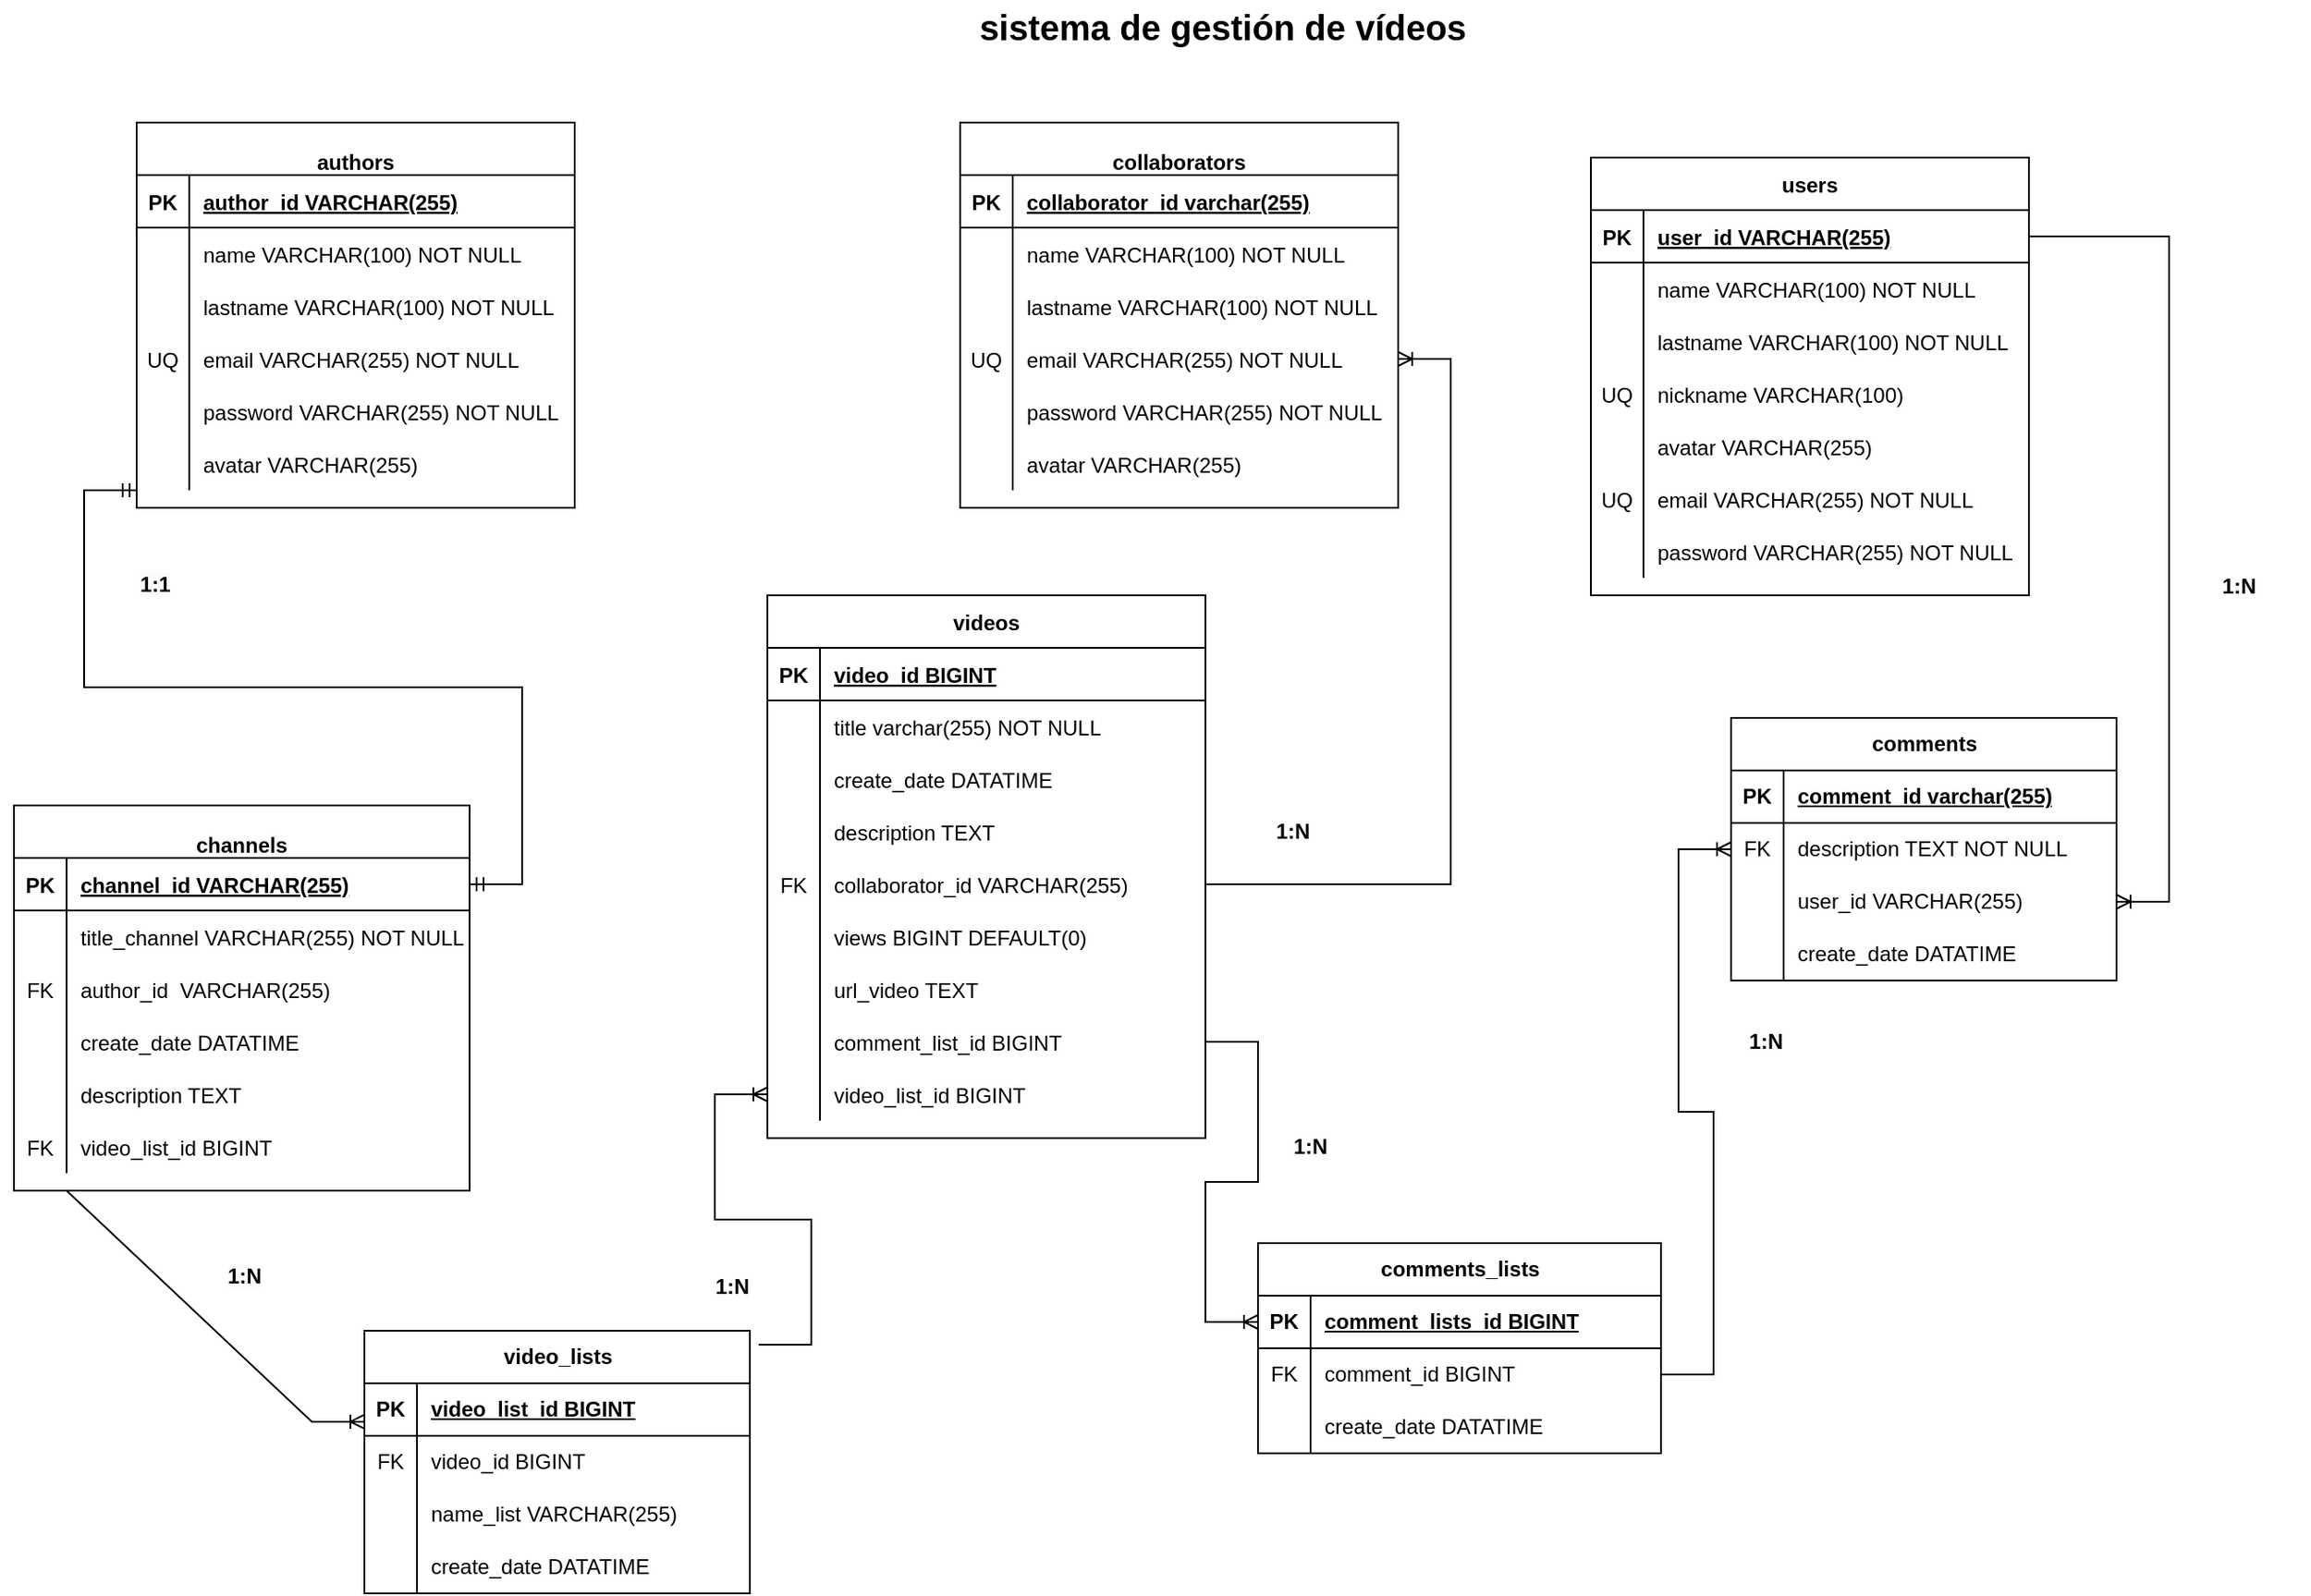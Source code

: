 <mxfile version="21.7.3" type="device">
  <diagram id="R2lEEEUBdFMjLlhIrx00" name="Page-1">
    <mxGraphModel dx="3386" dy="2195" grid="1" gridSize="10" guides="1" tooltips="1" connect="1" arrows="1" fold="1" page="1" pageScale="1" pageWidth="2336" pageHeight="1654" math="0" shadow="0" extFonts="Permanent Marker^https://fonts.googleapis.com/css?family=Permanent+Marker">
      <root>
        <mxCell id="0" />
        <mxCell id="1" parent="0" />
        <mxCell id="C-vyLk0tnHw3VtMMgP7b-2" value="users" style="shape=table;startSize=30;container=1;collapsible=1;childLayout=tableLayout;fixedRows=1;rowLines=0;fontStyle=1;align=center;resizeLast=1;" parent="1" vertex="1">
          <mxGeometry x="850" y="60" width="250" height="250" as="geometry" />
        </mxCell>
        <mxCell id="C-vyLk0tnHw3VtMMgP7b-3" value="" style="shape=partialRectangle;collapsible=0;dropTarget=0;pointerEvents=0;fillColor=none;points=[[0,0.5],[1,0.5]];portConstraint=eastwest;top=0;left=0;right=0;bottom=1;" parent="C-vyLk0tnHw3VtMMgP7b-2" vertex="1">
          <mxGeometry y="30" width="250" height="30" as="geometry" />
        </mxCell>
        <mxCell id="C-vyLk0tnHw3VtMMgP7b-4" value="PK" style="shape=partialRectangle;overflow=hidden;connectable=0;fillColor=none;top=0;left=0;bottom=0;right=0;fontStyle=1;" parent="C-vyLk0tnHw3VtMMgP7b-3" vertex="1">
          <mxGeometry width="30" height="30" as="geometry">
            <mxRectangle width="30" height="30" as="alternateBounds" />
          </mxGeometry>
        </mxCell>
        <mxCell id="C-vyLk0tnHw3VtMMgP7b-5" value="user_id VARCHAR(255)" style="shape=partialRectangle;overflow=hidden;connectable=0;fillColor=none;top=0;left=0;bottom=0;right=0;align=left;spacingLeft=6;fontStyle=5;" parent="C-vyLk0tnHw3VtMMgP7b-3" vertex="1">
          <mxGeometry x="30" width="220" height="30" as="geometry">
            <mxRectangle width="220" height="30" as="alternateBounds" />
          </mxGeometry>
        </mxCell>
        <mxCell id="C-vyLk0tnHw3VtMMgP7b-6" value="" style="shape=partialRectangle;collapsible=0;dropTarget=0;pointerEvents=0;fillColor=none;points=[[0,0.5],[1,0.5]];portConstraint=eastwest;top=0;left=0;right=0;bottom=0;" parent="C-vyLk0tnHw3VtMMgP7b-2" vertex="1">
          <mxGeometry y="60" width="250" height="30" as="geometry" />
        </mxCell>
        <mxCell id="C-vyLk0tnHw3VtMMgP7b-7" value="" style="shape=partialRectangle;overflow=hidden;connectable=0;fillColor=none;top=0;left=0;bottom=0;right=0;" parent="C-vyLk0tnHw3VtMMgP7b-6" vertex="1">
          <mxGeometry width="30" height="30" as="geometry">
            <mxRectangle width="30" height="30" as="alternateBounds" />
          </mxGeometry>
        </mxCell>
        <mxCell id="C-vyLk0tnHw3VtMMgP7b-8" value="name VARCHAR(100) NOT NULL" style="shape=partialRectangle;overflow=hidden;connectable=0;fillColor=none;top=0;left=0;bottom=0;right=0;align=left;spacingLeft=6;" parent="C-vyLk0tnHw3VtMMgP7b-6" vertex="1">
          <mxGeometry x="30" width="220" height="30" as="geometry">
            <mxRectangle width="220" height="30" as="alternateBounds" />
          </mxGeometry>
        </mxCell>
        <mxCell id="C-vyLk0tnHw3VtMMgP7b-9" value="" style="shape=partialRectangle;collapsible=0;dropTarget=0;pointerEvents=0;fillColor=none;points=[[0,0.5],[1,0.5]];portConstraint=eastwest;top=0;left=0;right=0;bottom=0;" parent="C-vyLk0tnHw3VtMMgP7b-2" vertex="1">
          <mxGeometry y="90" width="250" height="30" as="geometry" />
        </mxCell>
        <mxCell id="C-vyLk0tnHw3VtMMgP7b-10" value="" style="shape=partialRectangle;overflow=hidden;connectable=0;fillColor=none;top=0;left=0;bottom=0;right=0;" parent="C-vyLk0tnHw3VtMMgP7b-9" vertex="1">
          <mxGeometry width="30" height="30" as="geometry">
            <mxRectangle width="30" height="30" as="alternateBounds" />
          </mxGeometry>
        </mxCell>
        <mxCell id="C-vyLk0tnHw3VtMMgP7b-11" value="lastname VARCHAR(100) NOT NULL" style="shape=partialRectangle;overflow=hidden;connectable=0;fillColor=none;top=0;left=0;bottom=0;right=0;align=left;spacingLeft=6;" parent="C-vyLk0tnHw3VtMMgP7b-9" vertex="1">
          <mxGeometry x="30" width="220" height="30" as="geometry">
            <mxRectangle width="220" height="30" as="alternateBounds" />
          </mxGeometry>
        </mxCell>
        <mxCell id="zKVo104_p4jOqGBnscwx-20" value="" style="shape=partialRectangle;collapsible=0;dropTarget=0;pointerEvents=0;fillColor=none;points=[[0,0.5],[1,0.5]];portConstraint=eastwest;top=0;left=0;right=0;bottom=0;" parent="C-vyLk0tnHw3VtMMgP7b-2" vertex="1">
          <mxGeometry y="120" width="250" height="30" as="geometry" />
        </mxCell>
        <mxCell id="zKVo104_p4jOqGBnscwx-21" value="UQ" style="shape=partialRectangle;overflow=hidden;connectable=0;fillColor=none;top=0;left=0;bottom=0;right=0;" parent="zKVo104_p4jOqGBnscwx-20" vertex="1">
          <mxGeometry width="30" height="30" as="geometry">
            <mxRectangle width="30" height="30" as="alternateBounds" />
          </mxGeometry>
        </mxCell>
        <mxCell id="zKVo104_p4jOqGBnscwx-22" value="nickname VARCHAR(100) " style="shape=partialRectangle;overflow=hidden;connectable=0;fillColor=none;top=0;left=0;bottom=0;right=0;align=left;spacingLeft=6;" parent="zKVo104_p4jOqGBnscwx-20" vertex="1">
          <mxGeometry x="30" width="220" height="30" as="geometry">
            <mxRectangle width="220" height="30" as="alternateBounds" />
          </mxGeometry>
        </mxCell>
        <mxCell id="zKVo104_p4jOqGBnscwx-23" value="" style="shape=partialRectangle;collapsible=0;dropTarget=0;pointerEvents=0;fillColor=none;points=[[0,0.5],[1,0.5]];portConstraint=eastwest;top=0;left=0;right=0;bottom=0;" parent="C-vyLk0tnHw3VtMMgP7b-2" vertex="1">
          <mxGeometry y="150" width="250" height="30" as="geometry" />
        </mxCell>
        <mxCell id="zKVo104_p4jOqGBnscwx-24" value="" style="shape=partialRectangle;overflow=hidden;connectable=0;fillColor=none;top=0;left=0;bottom=0;right=0;" parent="zKVo104_p4jOqGBnscwx-23" vertex="1">
          <mxGeometry width="30" height="30" as="geometry">
            <mxRectangle width="30" height="30" as="alternateBounds" />
          </mxGeometry>
        </mxCell>
        <mxCell id="zKVo104_p4jOqGBnscwx-25" value="avatar VARCHAR(255) " style="shape=partialRectangle;overflow=hidden;connectable=0;fillColor=none;top=0;left=0;bottom=0;right=0;align=left;spacingLeft=6;" parent="zKVo104_p4jOqGBnscwx-23" vertex="1">
          <mxGeometry x="30" width="220" height="30" as="geometry">
            <mxRectangle width="220" height="30" as="alternateBounds" />
          </mxGeometry>
        </mxCell>
        <mxCell id="zKVo104_p4jOqGBnscwx-29" value="" style="shape=partialRectangle;collapsible=0;dropTarget=0;pointerEvents=0;fillColor=none;points=[[0,0.5],[1,0.5]];portConstraint=eastwest;top=0;left=0;right=0;bottom=0;" parent="C-vyLk0tnHw3VtMMgP7b-2" vertex="1">
          <mxGeometry y="180" width="250" height="30" as="geometry" />
        </mxCell>
        <mxCell id="zKVo104_p4jOqGBnscwx-30" value="UQ" style="shape=partialRectangle;overflow=hidden;connectable=0;fillColor=none;top=0;left=0;bottom=0;right=0;" parent="zKVo104_p4jOqGBnscwx-29" vertex="1">
          <mxGeometry width="30" height="30" as="geometry">
            <mxRectangle width="30" height="30" as="alternateBounds" />
          </mxGeometry>
        </mxCell>
        <mxCell id="zKVo104_p4jOqGBnscwx-31" value="email VARCHAR(255) NOT NULL" style="shape=partialRectangle;overflow=hidden;connectable=0;fillColor=none;top=0;left=0;bottom=0;right=0;align=left;spacingLeft=6;" parent="zKVo104_p4jOqGBnscwx-29" vertex="1">
          <mxGeometry x="30" width="220" height="30" as="geometry">
            <mxRectangle width="220" height="30" as="alternateBounds" />
          </mxGeometry>
        </mxCell>
        <mxCell id="zKVo104_p4jOqGBnscwx-32" value="" style="shape=partialRectangle;collapsible=0;dropTarget=0;pointerEvents=0;fillColor=none;points=[[0,0.5],[1,0.5]];portConstraint=eastwest;top=0;left=0;right=0;bottom=0;" parent="C-vyLk0tnHw3VtMMgP7b-2" vertex="1">
          <mxGeometry y="210" width="250" height="30" as="geometry" />
        </mxCell>
        <mxCell id="zKVo104_p4jOqGBnscwx-33" value="" style="shape=partialRectangle;overflow=hidden;connectable=0;fillColor=none;top=0;left=0;bottom=0;right=0;" parent="zKVo104_p4jOqGBnscwx-32" vertex="1">
          <mxGeometry width="30" height="30" as="geometry">
            <mxRectangle width="30" height="30" as="alternateBounds" />
          </mxGeometry>
        </mxCell>
        <mxCell id="zKVo104_p4jOqGBnscwx-34" value="password VARCHAR(255) NOT NULL" style="shape=partialRectangle;overflow=hidden;connectable=0;fillColor=none;top=0;left=0;bottom=0;right=0;align=left;spacingLeft=6;" parent="zKVo104_p4jOqGBnscwx-32" vertex="1">
          <mxGeometry x="30" width="220" height="30" as="geometry">
            <mxRectangle width="220" height="30" as="alternateBounds" />
          </mxGeometry>
        </mxCell>
        <mxCell id="C-vyLk0tnHw3VtMMgP7b-23" value="&#xa;authors" style="shape=table;startSize=30;container=1;collapsible=1;childLayout=tableLayout;fixedRows=1;rowLines=0;fontStyle=1;align=center;resizeLast=1;" parent="1" vertex="1">
          <mxGeometry x="20" y="40" width="250" height="220" as="geometry" />
        </mxCell>
        <mxCell id="C-vyLk0tnHw3VtMMgP7b-24" value="" style="shape=partialRectangle;collapsible=0;dropTarget=0;pointerEvents=0;fillColor=none;points=[[0,0.5],[1,0.5]];portConstraint=eastwest;top=0;left=0;right=0;bottom=1;" parent="C-vyLk0tnHw3VtMMgP7b-23" vertex="1">
          <mxGeometry y="30" width="250" height="30" as="geometry" />
        </mxCell>
        <mxCell id="C-vyLk0tnHw3VtMMgP7b-25" value="PK" style="shape=partialRectangle;overflow=hidden;connectable=0;fillColor=none;top=0;left=0;bottom=0;right=0;fontStyle=1;" parent="C-vyLk0tnHw3VtMMgP7b-24" vertex="1">
          <mxGeometry width="30" height="30" as="geometry">
            <mxRectangle width="30" height="30" as="alternateBounds" />
          </mxGeometry>
        </mxCell>
        <mxCell id="C-vyLk0tnHw3VtMMgP7b-26" value="author_id VARCHAR(255)" style="shape=partialRectangle;overflow=hidden;connectable=0;fillColor=none;top=0;left=0;bottom=0;right=0;align=left;spacingLeft=6;fontStyle=5;" parent="C-vyLk0tnHw3VtMMgP7b-24" vertex="1">
          <mxGeometry x="30" width="220" height="30" as="geometry">
            <mxRectangle width="220" height="30" as="alternateBounds" />
          </mxGeometry>
        </mxCell>
        <mxCell id="C-vyLk0tnHw3VtMMgP7b-27" value="" style="shape=partialRectangle;collapsible=0;dropTarget=0;pointerEvents=0;fillColor=none;points=[[0,0.5],[1,0.5]];portConstraint=eastwest;top=0;left=0;right=0;bottom=0;" parent="C-vyLk0tnHw3VtMMgP7b-23" vertex="1">
          <mxGeometry y="60" width="250" height="30" as="geometry" />
        </mxCell>
        <mxCell id="C-vyLk0tnHw3VtMMgP7b-28" value="" style="shape=partialRectangle;overflow=hidden;connectable=0;fillColor=none;top=0;left=0;bottom=0;right=0;" parent="C-vyLk0tnHw3VtMMgP7b-27" vertex="1">
          <mxGeometry width="30" height="30" as="geometry">
            <mxRectangle width="30" height="30" as="alternateBounds" />
          </mxGeometry>
        </mxCell>
        <mxCell id="C-vyLk0tnHw3VtMMgP7b-29" value="name VARCHAR(100) NOT NULL" style="shape=partialRectangle;overflow=hidden;connectable=0;fillColor=none;top=0;left=0;bottom=0;right=0;align=left;spacingLeft=6;" parent="C-vyLk0tnHw3VtMMgP7b-27" vertex="1">
          <mxGeometry x="30" width="220" height="30" as="geometry">
            <mxRectangle width="220" height="30" as="alternateBounds" />
          </mxGeometry>
        </mxCell>
        <mxCell id="zKVo104_p4jOqGBnscwx-1" value="" style="shape=partialRectangle;collapsible=0;dropTarget=0;pointerEvents=0;fillColor=none;points=[[0,0.5],[1,0.5]];portConstraint=eastwest;top=0;left=0;right=0;bottom=0;" parent="C-vyLk0tnHw3VtMMgP7b-23" vertex="1">
          <mxGeometry y="90" width="250" height="30" as="geometry" />
        </mxCell>
        <mxCell id="zKVo104_p4jOqGBnscwx-2" value="" style="shape=partialRectangle;overflow=hidden;connectable=0;fillColor=none;top=0;left=0;bottom=0;right=0;" parent="zKVo104_p4jOqGBnscwx-1" vertex="1">
          <mxGeometry width="30" height="30" as="geometry">
            <mxRectangle width="30" height="30" as="alternateBounds" />
          </mxGeometry>
        </mxCell>
        <mxCell id="zKVo104_p4jOqGBnscwx-3" value="lastname VARCHAR(100) NOT NULL" style="shape=partialRectangle;overflow=hidden;connectable=0;fillColor=none;top=0;left=0;bottom=0;right=0;align=left;spacingLeft=6;" parent="zKVo104_p4jOqGBnscwx-1" vertex="1">
          <mxGeometry x="30" width="220" height="30" as="geometry">
            <mxRectangle width="220" height="30" as="alternateBounds" />
          </mxGeometry>
        </mxCell>
        <mxCell id="zKVo104_p4jOqGBnscwx-4" value="" style="shape=partialRectangle;collapsible=0;dropTarget=0;pointerEvents=0;fillColor=none;points=[[0,0.5],[1,0.5]];portConstraint=eastwest;top=0;left=0;right=0;bottom=0;" parent="C-vyLk0tnHw3VtMMgP7b-23" vertex="1">
          <mxGeometry y="120" width="250" height="30" as="geometry" />
        </mxCell>
        <mxCell id="zKVo104_p4jOqGBnscwx-5" value="UQ" style="shape=partialRectangle;overflow=hidden;connectable=0;fillColor=none;top=0;left=0;bottom=0;right=0;" parent="zKVo104_p4jOqGBnscwx-4" vertex="1">
          <mxGeometry width="30" height="30" as="geometry">
            <mxRectangle width="30" height="30" as="alternateBounds" />
          </mxGeometry>
        </mxCell>
        <mxCell id="zKVo104_p4jOqGBnscwx-6" value="email VARCHAR(255) NOT NULL" style="shape=partialRectangle;overflow=hidden;connectable=0;fillColor=none;top=0;left=0;bottom=0;right=0;align=left;spacingLeft=6;" parent="zKVo104_p4jOqGBnscwx-4" vertex="1">
          <mxGeometry x="30" width="220" height="30" as="geometry">
            <mxRectangle width="220" height="30" as="alternateBounds" />
          </mxGeometry>
        </mxCell>
        <mxCell id="zKVo104_p4jOqGBnscwx-7" value="" style="shape=partialRectangle;collapsible=0;dropTarget=0;pointerEvents=0;fillColor=none;points=[[0,0.5],[1,0.5]];portConstraint=eastwest;top=0;left=0;right=0;bottom=0;" parent="C-vyLk0tnHw3VtMMgP7b-23" vertex="1">
          <mxGeometry y="150" width="250" height="30" as="geometry" />
        </mxCell>
        <mxCell id="zKVo104_p4jOqGBnscwx-8" value="" style="shape=partialRectangle;overflow=hidden;connectable=0;fillColor=none;top=0;left=0;bottom=0;right=0;" parent="zKVo104_p4jOqGBnscwx-7" vertex="1">
          <mxGeometry width="30" height="30" as="geometry">
            <mxRectangle width="30" height="30" as="alternateBounds" />
          </mxGeometry>
        </mxCell>
        <mxCell id="zKVo104_p4jOqGBnscwx-9" value="password VARCHAR(255) NOT NULL" style="shape=partialRectangle;overflow=hidden;connectable=0;fillColor=none;top=0;left=0;bottom=0;right=0;align=left;spacingLeft=6;" parent="zKVo104_p4jOqGBnscwx-7" vertex="1">
          <mxGeometry x="30" width="220" height="30" as="geometry">
            <mxRectangle width="220" height="30" as="alternateBounds" />
          </mxGeometry>
        </mxCell>
        <mxCell id="zKVo104_p4jOqGBnscwx-26" value="" style="shape=partialRectangle;collapsible=0;dropTarget=0;pointerEvents=0;fillColor=none;points=[[0,0.5],[1,0.5]];portConstraint=eastwest;top=0;left=0;right=0;bottom=0;" parent="C-vyLk0tnHw3VtMMgP7b-23" vertex="1">
          <mxGeometry y="180" width="250" height="30" as="geometry" />
        </mxCell>
        <mxCell id="zKVo104_p4jOqGBnscwx-27" value="" style="shape=partialRectangle;overflow=hidden;connectable=0;fillColor=none;top=0;left=0;bottom=0;right=0;" parent="zKVo104_p4jOqGBnscwx-26" vertex="1">
          <mxGeometry width="30" height="30" as="geometry">
            <mxRectangle width="30" height="30" as="alternateBounds" />
          </mxGeometry>
        </mxCell>
        <mxCell id="zKVo104_p4jOqGBnscwx-28" value="avatar VARCHAR(255) " style="shape=partialRectangle;overflow=hidden;connectable=0;fillColor=none;top=0;left=0;bottom=0;right=0;align=left;spacingLeft=6;" parent="zKVo104_p4jOqGBnscwx-26" vertex="1">
          <mxGeometry x="30" width="220" height="30" as="geometry">
            <mxRectangle width="220" height="30" as="alternateBounds" />
          </mxGeometry>
        </mxCell>
        <mxCell id="zKVo104_p4jOqGBnscwx-35" value="&#xa;collaborators" style="shape=table;startSize=30;container=1;collapsible=1;childLayout=tableLayout;fixedRows=1;rowLines=0;fontStyle=1;align=center;resizeLast=1;" parent="1" vertex="1">
          <mxGeometry x="490" y="40" width="250" height="220" as="geometry" />
        </mxCell>
        <mxCell id="zKVo104_p4jOqGBnscwx-36" value="" style="shape=partialRectangle;collapsible=0;dropTarget=0;pointerEvents=0;fillColor=none;points=[[0,0.5],[1,0.5]];portConstraint=eastwest;top=0;left=0;right=0;bottom=1;" parent="zKVo104_p4jOqGBnscwx-35" vertex="1">
          <mxGeometry y="30" width="250" height="30" as="geometry" />
        </mxCell>
        <mxCell id="zKVo104_p4jOqGBnscwx-37" value="PK" style="shape=partialRectangle;overflow=hidden;connectable=0;fillColor=none;top=0;left=0;bottom=0;right=0;fontStyle=1;" parent="zKVo104_p4jOqGBnscwx-36" vertex="1">
          <mxGeometry width="30" height="30" as="geometry">
            <mxRectangle width="30" height="30" as="alternateBounds" />
          </mxGeometry>
        </mxCell>
        <mxCell id="zKVo104_p4jOqGBnscwx-38" value="collaborator_id varchar(255)" style="shape=partialRectangle;overflow=hidden;connectable=0;fillColor=none;top=0;left=0;bottom=0;right=0;align=left;spacingLeft=6;fontStyle=5;" parent="zKVo104_p4jOqGBnscwx-36" vertex="1">
          <mxGeometry x="30" width="220" height="30" as="geometry">
            <mxRectangle width="220" height="30" as="alternateBounds" />
          </mxGeometry>
        </mxCell>
        <mxCell id="zKVo104_p4jOqGBnscwx-39" value="" style="shape=partialRectangle;collapsible=0;dropTarget=0;pointerEvents=0;fillColor=none;points=[[0,0.5],[1,0.5]];portConstraint=eastwest;top=0;left=0;right=0;bottom=0;" parent="zKVo104_p4jOqGBnscwx-35" vertex="1">
          <mxGeometry y="60" width="250" height="30" as="geometry" />
        </mxCell>
        <mxCell id="zKVo104_p4jOqGBnscwx-40" value="" style="shape=partialRectangle;overflow=hidden;connectable=0;fillColor=none;top=0;left=0;bottom=0;right=0;" parent="zKVo104_p4jOqGBnscwx-39" vertex="1">
          <mxGeometry width="30" height="30" as="geometry">
            <mxRectangle width="30" height="30" as="alternateBounds" />
          </mxGeometry>
        </mxCell>
        <mxCell id="zKVo104_p4jOqGBnscwx-41" value="name VARCHAR(100) NOT NULL" style="shape=partialRectangle;overflow=hidden;connectable=0;fillColor=none;top=0;left=0;bottom=0;right=0;align=left;spacingLeft=6;" parent="zKVo104_p4jOqGBnscwx-39" vertex="1">
          <mxGeometry x="30" width="220" height="30" as="geometry">
            <mxRectangle width="220" height="30" as="alternateBounds" />
          </mxGeometry>
        </mxCell>
        <mxCell id="zKVo104_p4jOqGBnscwx-42" value="" style="shape=partialRectangle;collapsible=0;dropTarget=0;pointerEvents=0;fillColor=none;points=[[0,0.5],[1,0.5]];portConstraint=eastwest;top=0;left=0;right=0;bottom=0;" parent="zKVo104_p4jOqGBnscwx-35" vertex="1">
          <mxGeometry y="90" width="250" height="30" as="geometry" />
        </mxCell>
        <mxCell id="zKVo104_p4jOqGBnscwx-43" value="" style="shape=partialRectangle;overflow=hidden;connectable=0;fillColor=none;top=0;left=0;bottom=0;right=0;" parent="zKVo104_p4jOqGBnscwx-42" vertex="1">
          <mxGeometry width="30" height="30" as="geometry">
            <mxRectangle width="30" height="30" as="alternateBounds" />
          </mxGeometry>
        </mxCell>
        <mxCell id="zKVo104_p4jOqGBnscwx-44" value="lastname VARCHAR(100) NOT NULL" style="shape=partialRectangle;overflow=hidden;connectable=0;fillColor=none;top=0;left=0;bottom=0;right=0;align=left;spacingLeft=6;" parent="zKVo104_p4jOqGBnscwx-42" vertex="1">
          <mxGeometry x="30" width="220" height="30" as="geometry">
            <mxRectangle width="220" height="30" as="alternateBounds" />
          </mxGeometry>
        </mxCell>
        <mxCell id="zKVo104_p4jOqGBnscwx-45" value="" style="shape=partialRectangle;collapsible=0;dropTarget=0;pointerEvents=0;fillColor=none;points=[[0,0.5],[1,0.5]];portConstraint=eastwest;top=0;left=0;right=0;bottom=0;" parent="zKVo104_p4jOqGBnscwx-35" vertex="1">
          <mxGeometry y="120" width="250" height="30" as="geometry" />
        </mxCell>
        <mxCell id="zKVo104_p4jOqGBnscwx-46" value="UQ" style="shape=partialRectangle;overflow=hidden;connectable=0;fillColor=none;top=0;left=0;bottom=0;right=0;" parent="zKVo104_p4jOqGBnscwx-45" vertex="1">
          <mxGeometry width="30" height="30" as="geometry">
            <mxRectangle width="30" height="30" as="alternateBounds" />
          </mxGeometry>
        </mxCell>
        <mxCell id="zKVo104_p4jOqGBnscwx-47" value="email VARCHAR(255) NOT NULL" style="shape=partialRectangle;overflow=hidden;connectable=0;fillColor=none;top=0;left=0;bottom=0;right=0;align=left;spacingLeft=6;" parent="zKVo104_p4jOqGBnscwx-45" vertex="1">
          <mxGeometry x="30" width="220" height="30" as="geometry">
            <mxRectangle width="220" height="30" as="alternateBounds" />
          </mxGeometry>
        </mxCell>
        <mxCell id="zKVo104_p4jOqGBnscwx-48" value="" style="shape=partialRectangle;collapsible=0;dropTarget=0;pointerEvents=0;fillColor=none;points=[[0,0.5],[1,0.5]];portConstraint=eastwest;top=0;left=0;right=0;bottom=0;" parent="zKVo104_p4jOqGBnscwx-35" vertex="1">
          <mxGeometry y="150" width="250" height="30" as="geometry" />
        </mxCell>
        <mxCell id="zKVo104_p4jOqGBnscwx-49" value="" style="shape=partialRectangle;overflow=hidden;connectable=0;fillColor=none;top=0;left=0;bottom=0;right=0;" parent="zKVo104_p4jOqGBnscwx-48" vertex="1">
          <mxGeometry width="30" height="30" as="geometry">
            <mxRectangle width="30" height="30" as="alternateBounds" />
          </mxGeometry>
        </mxCell>
        <mxCell id="zKVo104_p4jOqGBnscwx-50" value="password VARCHAR(255) NOT NULL" style="shape=partialRectangle;overflow=hidden;connectable=0;fillColor=none;top=0;left=0;bottom=0;right=0;align=left;spacingLeft=6;" parent="zKVo104_p4jOqGBnscwx-48" vertex="1">
          <mxGeometry x="30" width="220" height="30" as="geometry">
            <mxRectangle width="220" height="30" as="alternateBounds" />
          </mxGeometry>
        </mxCell>
        <mxCell id="zKVo104_p4jOqGBnscwx-51" value="" style="shape=partialRectangle;collapsible=0;dropTarget=0;pointerEvents=0;fillColor=none;points=[[0,0.5],[1,0.5]];portConstraint=eastwest;top=0;left=0;right=0;bottom=0;" parent="zKVo104_p4jOqGBnscwx-35" vertex="1">
          <mxGeometry y="180" width="250" height="30" as="geometry" />
        </mxCell>
        <mxCell id="zKVo104_p4jOqGBnscwx-52" value="" style="shape=partialRectangle;overflow=hidden;connectable=0;fillColor=none;top=0;left=0;bottom=0;right=0;" parent="zKVo104_p4jOqGBnscwx-51" vertex="1">
          <mxGeometry width="30" height="30" as="geometry">
            <mxRectangle width="30" height="30" as="alternateBounds" />
          </mxGeometry>
        </mxCell>
        <mxCell id="zKVo104_p4jOqGBnscwx-53" value="avatar VARCHAR(255) " style="shape=partialRectangle;overflow=hidden;connectable=0;fillColor=none;top=0;left=0;bottom=0;right=0;align=left;spacingLeft=6;" parent="zKVo104_p4jOqGBnscwx-51" vertex="1">
          <mxGeometry x="30" width="220" height="30" as="geometry">
            <mxRectangle width="220" height="30" as="alternateBounds" />
          </mxGeometry>
        </mxCell>
        <mxCell id="zKVo104_p4jOqGBnscwx-54" value="&#xa;channels" style="shape=table;startSize=30;container=1;collapsible=1;childLayout=tableLayout;fixedRows=1;rowLines=0;fontStyle=1;align=center;resizeLast=1;" parent="1" vertex="1">
          <mxGeometry x="-50" y="430" width="260" height="220" as="geometry" />
        </mxCell>
        <mxCell id="zKVo104_p4jOqGBnscwx-55" value="" style="shape=partialRectangle;collapsible=0;dropTarget=0;pointerEvents=0;fillColor=none;points=[[0,0.5],[1,0.5]];portConstraint=eastwest;top=0;left=0;right=0;bottom=1;" parent="zKVo104_p4jOqGBnscwx-54" vertex="1">
          <mxGeometry y="30" width="260" height="30" as="geometry" />
        </mxCell>
        <mxCell id="zKVo104_p4jOqGBnscwx-56" value="PK" style="shape=partialRectangle;overflow=hidden;connectable=0;fillColor=none;top=0;left=0;bottom=0;right=0;fontStyle=1;" parent="zKVo104_p4jOqGBnscwx-55" vertex="1">
          <mxGeometry width="30" height="30" as="geometry">
            <mxRectangle width="30" height="30" as="alternateBounds" />
          </mxGeometry>
        </mxCell>
        <mxCell id="zKVo104_p4jOqGBnscwx-57" value="channel_id VARCHAR(255)" style="shape=partialRectangle;overflow=hidden;connectable=0;fillColor=none;top=0;left=0;bottom=0;right=0;align=left;spacingLeft=6;fontStyle=5;" parent="zKVo104_p4jOqGBnscwx-55" vertex="1">
          <mxGeometry x="30" width="230" height="30" as="geometry">
            <mxRectangle width="230" height="30" as="alternateBounds" />
          </mxGeometry>
        </mxCell>
        <mxCell id="zKVo104_p4jOqGBnscwx-58" value="" style="shape=partialRectangle;collapsible=0;dropTarget=0;pointerEvents=0;fillColor=none;points=[[0,0.5],[1,0.5]];portConstraint=eastwest;top=0;left=0;right=0;bottom=0;" parent="zKVo104_p4jOqGBnscwx-54" vertex="1">
          <mxGeometry y="60" width="260" height="30" as="geometry" />
        </mxCell>
        <mxCell id="zKVo104_p4jOqGBnscwx-59" value="" style="shape=partialRectangle;overflow=hidden;connectable=0;fillColor=none;top=0;left=0;bottom=0;right=0;" parent="zKVo104_p4jOqGBnscwx-58" vertex="1">
          <mxGeometry width="30" height="30" as="geometry">
            <mxRectangle width="30" height="30" as="alternateBounds" />
          </mxGeometry>
        </mxCell>
        <mxCell id="zKVo104_p4jOqGBnscwx-60" value="title_channel VARCHAR(255) NOT NULL" style="shape=partialRectangle;overflow=hidden;connectable=0;fillColor=none;top=0;left=0;bottom=0;right=0;align=left;spacingLeft=6;" parent="zKVo104_p4jOqGBnscwx-58" vertex="1">
          <mxGeometry x="30" width="230" height="30" as="geometry">
            <mxRectangle width="230" height="30" as="alternateBounds" />
          </mxGeometry>
        </mxCell>
        <mxCell id="zKVo104_p4jOqGBnscwx-61" value="" style="shape=partialRectangle;collapsible=0;dropTarget=0;pointerEvents=0;fillColor=none;points=[[0,0.5],[1,0.5]];portConstraint=eastwest;top=0;left=0;right=0;bottom=0;" parent="zKVo104_p4jOqGBnscwx-54" vertex="1">
          <mxGeometry y="90" width="260" height="30" as="geometry" />
        </mxCell>
        <mxCell id="zKVo104_p4jOqGBnscwx-62" value="FK" style="shape=partialRectangle;overflow=hidden;connectable=0;fillColor=none;top=0;left=0;bottom=0;right=0;" parent="zKVo104_p4jOqGBnscwx-61" vertex="1">
          <mxGeometry width="30" height="30" as="geometry">
            <mxRectangle width="30" height="30" as="alternateBounds" />
          </mxGeometry>
        </mxCell>
        <mxCell id="zKVo104_p4jOqGBnscwx-63" value="author_id  VARCHAR(255)" style="shape=partialRectangle;overflow=hidden;connectable=0;fillColor=none;top=0;left=0;bottom=0;right=0;align=left;spacingLeft=6;" parent="zKVo104_p4jOqGBnscwx-61" vertex="1">
          <mxGeometry x="30" width="230" height="30" as="geometry">
            <mxRectangle width="230" height="30" as="alternateBounds" />
          </mxGeometry>
        </mxCell>
        <mxCell id="zKVo104_p4jOqGBnscwx-64" value="" style="shape=partialRectangle;collapsible=0;dropTarget=0;pointerEvents=0;fillColor=none;points=[[0,0.5],[1,0.5]];portConstraint=eastwest;top=0;left=0;right=0;bottom=0;" parent="zKVo104_p4jOqGBnscwx-54" vertex="1">
          <mxGeometry y="120" width="260" height="30" as="geometry" />
        </mxCell>
        <mxCell id="zKVo104_p4jOqGBnscwx-65" value="" style="shape=partialRectangle;overflow=hidden;connectable=0;fillColor=none;top=0;left=0;bottom=0;right=0;" parent="zKVo104_p4jOqGBnscwx-64" vertex="1">
          <mxGeometry width="30" height="30" as="geometry">
            <mxRectangle width="30" height="30" as="alternateBounds" />
          </mxGeometry>
        </mxCell>
        <mxCell id="zKVo104_p4jOqGBnscwx-66" value="create_date DATATIME " style="shape=partialRectangle;overflow=hidden;connectable=0;fillColor=none;top=0;left=0;bottom=0;right=0;align=left;spacingLeft=6;" parent="zKVo104_p4jOqGBnscwx-64" vertex="1">
          <mxGeometry x="30" width="230" height="30" as="geometry">
            <mxRectangle width="230" height="30" as="alternateBounds" />
          </mxGeometry>
        </mxCell>
        <mxCell id="zKVo104_p4jOqGBnscwx-67" value="" style="shape=partialRectangle;collapsible=0;dropTarget=0;pointerEvents=0;fillColor=none;points=[[0,0.5],[1,0.5]];portConstraint=eastwest;top=0;left=0;right=0;bottom=0;" parent="zKVo104_p4jOqGBnscwx-54" vertex="1">
          <mxGeometry y="150" width="260" height="30" as="geometry" />
        </mxCell>
        <mxCell id="zKVo104_p4jOqGBnscwx-68" value="" style="shape=partialRectangle;overflow=hidden;connectable=0;fillColor=none;top=0;left=0;bottom=0;right=0;" parent="zKVo104_p4jOqGBnscwx-67" vertex="1">
          <mxGeometry width="30" height="30" as="geometry">
            <mxRectangle width="30" height="30" as="alternateBounds" />
          </mxGeometry>
        </mxCell>
        <mxCell id="zKVo104_p4jOqGBnscwx-69" value="description TEXT " style="shape=partialRectangle;overflow=hidden;connectable=0;fillColor=none;top=0;left=0;bottom=0;right=0;align=left;spacingLeft=6;" parent="zKVo104_p4jOqGBnscwx-67" vertex="1">
          <mxGeometry x="30" width="230" height="30" as="geometry">
            <mxRectangle width="230" height="30" as="alternateBounds" />
          </mxGeometry>
        </mxCell>
        <mxCell id="zKVo104_p4jOqGBnscwx-70" value="" style="shape=partialRectangle;collapsible=0;dropTarget=0;pointerEvents=0;fillColor=none;points=[[0,0.5],[1,0.5]];portConstraint=eastwest;top=0;left=0;right=0;bottom=0;" parent="zKVo104_p4jOqGBnscwx-54" vertex="1">
          <mxGeometry y="180" width="260" height="30" as="geometry" />
        </mxCell>
        <mxCell id="zKVo104_p4jOqGBnscwx-71" value="FK" style="shape=partialRectangle;overflow=hidden;connectable=0;fillColor=none;top=0;left=0;bottom=0;right=0;" parent="zKVo104_p4jOqGBnscwx-70" vertex="1">
          <mxGeometry width="30" height="30" as="geometry">
            <mxRectangle width="30" height="30" as="alternateBounds" />
          </mxGeometry>
        </mxCell>
        <mxCell id="zKVo104_p4jOqGBnscwx-72" value="video_list_id BIGINT " style="shape=partialRectangle;overflow=hidden;connectable=0;fillColor=none;top=0;left=0;bottom=0;right=0;align=left;spacingLeft=6;" parent="zKVo104_p4jOqGBnscwx-70" vertex="1">
          <mxGeometry x="30" width="230" height="30" as="geometry">
            <mxRectangle width="230" height="30" as="alternateBounds" />
          </mxGeometry>
        </mxCell>
        <mxCell id="zKVo104_p4jOqGBnscwx-73" value="videos" style="shape=table;startSize=30;container=1;collapsible=1;childLayout=tableLayout;fixedRows=1;rowLines=0;fontStyle=1;align=center;resizeLast=1;" parent="1" vertex="1">
          <mxGeometry x="380" y="310" width="250" height="310" as="geometry" />
        </mxCell>
        <mxCell id="zKVo104_p4jOqGBnscwx-74" value="" style="shape=partialRectangle;collapsible=0;dropTarget=0;pointerEvents=0;fillColor=none;points=[[0,0.5],[1,0.5]];portConstraint=eastwest;top=0;left=0;right=0;bottom=1;" parent="zKVo104_p4jOqGBnscwx-73" vertex="1">
          <mxGeometry y="30" width="250" height="30" as="geometry" />
        </mxCell>
        <mxCell id="zKVo104_p4jOqGBnscwx-75" value="PK" style="shape=partialRectangle;overflow=hidden;connectable=0;fillColor=none;top=0;left=0;bottom=0;right=0;fontStyle=1;" parent="zKVo104_p4jOqGBnscwx-74" vertex="1">
          <mxGeometry width="30" height="30" as="geometry">
            <mxRectangle width="30" height="30" as="alternateBounds" />
          </mxGeometry>
        </mxCell>
        <mxCell id="zKVo104_p4jOqGBnscwx-76" value="video_id BIGINT" style="shape=partialRectangle;overflow=hidden;connectable=0;fillColor=none;top=0;left=0;bottom=0;right=0;align=left;spacingLeft=6;fontStyle=5;" parent="zKVo104_p4jOqGBnscwx-74" vertex="1">
          <mxGeometry x="30" width="220" height="30" as="geometry">
            <mxRectangle width="220" height="30" as="alternateBounds" />
          </mxGeometry>
        </mxCell>
        <mxCell id="zKVo104_p4jOqGBnscwx-77" value="" style="shape=partialRectangle;collapsible=0;dropTarget=0;pointerEvents=0;fillColor=none;points=[[0,0.5],[1,0.5]];portConstraint=eastwest;top=0;left=0;right=0;bottom=0;" parent="zKVo104_p4jOqGBnscwx-73" vertex="1">
          <mxGeometry y="60" width="250" height="30" as="geometry" />
        </mxCell>
        <mxCell id="zKVo104_p4jOqGBnscwx-78" value="" style="shape=partialRectangle;overflow=hidden;connectable=0;fillColor=none;top=0;left=0;bottom=0;right=0;" parent="zKVo104_p4jOqGBnscwx-77" vertex="1">
          <mxGeometry width="30" height="30" as="geometry">
            <mxRectangle width="30" height="30" as="alternateBounds" />
          </mxGeometry>
        </mxCell>
        <mxCell id="zKVo104_p4jOqGBnscwx-79" value="title varchar(255) NOT NULL" style="shape=partialRectangle;overflow=hidden;connectable=0;fillColor=none;top=0;left=0;bottom=0;right=0;align=left;spacingLeft=6;" parent="zKVo104_p4jOqGBnscwx-77" vertex="1">
          <mxGeometry x="30" width="220" height="30" as="geometry">
            <mxRectangle width="220" height="30" as="alternateBounds" />
          </mxGeometry>
        </mxCell>
        <mxCell id="zKVo104_p4jOqGBnscwx-83" value="" style="shape=partialRectangle;collapsible=0;dropTarget=0;pointerEvents=0;fillColor=none;points=[[0,0.5],[1,0.5]];portConstraint=eastwest;top=0;left=0;right=0;bottom=0;" parent="zKVo104_p4jOqGBnscwx-73" vertex="1">
          <mxGeometry y="90" width="250" height="30" as="geometry" />
        </mxCell>
        <mxCell id="zKVo104_p4jOqGBnscwx-84" value="" style="shape=partialRectangle;overflow=hidden;connectable=0;fillColor=none;top=0;left=0;bottom=0;right=0;" parent="zKVo104_p4jOqGBnscwx-83" vertex="1">
          <mxGeometry width="30" height="30" as="geometry">
            <mxRectangle width="30" height="30" as="alternateBounds" />
          </mxGeometry>
        </mxCell>
        <mxCell id="zKVo104_p4jOqGBnscwx-85" value="create_date DATATIME " style="shape=partialRectangle;overflow=hidden;connectable=0;fillColor=none;top=0;left=0;bottom=0;right=0;align=left;spacingLeft=6;" parent="zKVo104_p4jOqGBnscwx-83" vertex="1">
          <mxGeometry x="30" width="220" height="30" as="geometry">
            <mxRectangle width="220" height="30" as="alternateBounds" />
          </mxGeometry>
        </mxCell>
        <mxCell id="zKVo104_p4jOqGBnscwx-86" value="" style="shape=partialRectangle;collapsible=0;dropTarget=0;pointerEvents=0;fillColor=none;points=[[0,0.5],[1,0.5]];portConstraint=eastwest;top=0;left=0;right=0;bottom=0;" parent="zKVo104_p4jOqGBnscwx-73" vertex="1">
          <mxGeometry y="120" width="250" height="30" as="geometry" />
        </mxCell>
        <mxCell id="zKVo104_p4jOqGBnscwx-87" value="" style="shape=partialRectangle;overflow=hidden;connectable=0;fillColor=none;top=0;left=0;bottom=0;right=0;" parent="zKVo104_p4jOqGBnscwx-86" vertex="1">
          <mxGeometry width="30" height="30" as="geometry">
            <mxRectangle width="30" height="30" as="alternateBounds" />
          </mxGeometry>
        </mxCell>
        <mxCell id="zKVo104_p4jOqGBnscwx-88" value="description TEXT " style="shape=partialRectangle;overflow=hidden;connectable=0;fillColor=none;top=0;left=0;bottom=0;right=0;align=left;spacingLeft=6;" parent="zKVo104_p4jOqGBnscwx-86" vertex="1">
          <mxGeometry x="30" width="220" height="30" as="geometry">
            <mxRectangle width="220" height="30" as="alternateBounds" />
          </mxGeometry>
        </mxCell>
        <mxCell id="zKVo104_p4jOqGBnscwx-89" value="" style="shape=partialRectangle;collapsible=0;dropTarget=0;pointerEvents=0;fillColor=none;points=[[0,0.5],[1,0.5]];portConstraint=eastwest;top=0;left=0;right=0;bottom=0;" parent="zKVo104_p4jOqGBnscwx-73" vertex="1">
          <mxGeometry y="150" width="250" height="30" as="geometry" />
        </mxCell>
        <mxCell id="zKVo104_p4jOqGBnscwx-90" value="FK" style="shape=partialRectangle;overflow=hidden;connectable=0;fillColor=none;top=0;left=0;bottom=0;right=0;" parent="zKVo104_p4jOqGBnscwx-89" vertex="1">
          <mxGeometry width="30" height="30" as="geometry">
            <mxRectangle width="30" height="30" as="alternateBounds" />
          </mxGeometry>
        </mxCell>
        <mxCell id="zKVo104_p4jOqGBnscwx-91" value="collaborator_id VARCHAR(255)" style="shape=partialRectangle;overflow=hidden;connectable=0;fillColor=none;top=0;left=0;bottom=0;right=0;align=left;spacingLeft=6;" parent="zKVo104_p4jOqGBnscwx-89" vertex="1">
          <mxGeometry x="30" width="220" height="30" as="geometry">
            <mxRectangle width="220" height="30" as="alternateBounds" />
          </mxGeometry>
        </mxCell>
        <mxCell id="zKVo104_p4jOqGBnscwx-92" value="" style="shape=partialRectangle;collapsible=0;dropTarget=0;pointerEvents=0;fillColor=none;points=[[0,0.5],[1,0.5]];portConstraint=eastwest;top=0;left=0;right=0;bottom=0;" parent="zKVo104_p4jOqGBnscwx-73" vertex="1">
          <mxGeometry y="180" width="250" height="30" as="geometry" />
        </mxCell>
        <mxCell id="zKVo104_p4jOqGBnscwx-93" value="" style="shape=partialRectangle;overflow=hidden;connectable=0;fillColor=none;top=0;left=0;bottom=0;right=0;" parent="zKVo104_p4jOqGBnscwx-92" vertex="1">
          <mxGeometry width="30" height="30" as="geometry">
            <mxRectangle width="30" height="30" as="alternateBounds" />
          </mxGeometry>
        </mxCell>
        <mxCell id="zKVo104_p4jOqGBnscwx-94" value="views BIGINT DEFAULT(0)" style="shape=partialRectangle;overflow=hidden;connectable=0;fillColor=none;top=0;left=0;bottom=0;right=0;align=left;spacingLeft=6;" parent="zKVo104_p4jOqGBnscwx-92" vertex="1">
          <mxGeometry x="30" width="220" height="30" as="geometry">
            <mxRectangle width="220" height="30" as="alternateBounds" />
          </mxGeometry>
        </mxCell>
        <mxCell id="zKVo104_p4jOqGBnscwx-108" value="" style="shape=partialRectangle;collapsible=0;dropTarget=0;pointerEvents=0;fillColor=none;points=[[0,0.5],[1,0.5]];portConstraint=eastwest;top=0;left=0;right=0;bottom=0;" parent="zKVo104_p4jOqGBnscwx-73" vertex="1">
          <mxGeometry y="210" width="250" height="30" as="geometry" />
        </mxCell>
        <mxCell id="zKVo104_p4jOqGBnscwx-109" value="" style="shape=partialRectangle;overflow=hidden;connectable=0;fillColor=none;top=0;left=0;bottom=0;right=0;" parent="zKVo104_p4jOqGBnscwx-108" vertex="1">
          <mxGeometry width="30" height="30" as="geometry">
            <mxRectangle width="30" height="30" as="alternateBounds" />
          </mxGeometry>
        </mxCell>
        <mxCell id="zKVo104_p4jOqGBnscwx-110" value="url_video TEXT" style="shape=partialRectangle;overflow=hidden;connectable=0;fillColor=none;top=0;left=0;bottom=0;right=0;align=left;spacingLeft=6;" parent="zKVo104_p4jOqGBnscwx-108" vertex="1">
          <mxGeometry x="30" width="220" height="30" as="geometry">
            <mxRectangle width="220" height="30" as="alternateBounds" />
          </mxGeometry>
        </mxCell>
        <mxCell id="zKVo104_p4jOqGBnscwx-137" value="" style="shape=partialRectangle;collapsible=0;dropTarget=0;pointerEvents=0;fillColor=none;points=[[0,0.5],[1,0.5]];portConstraint=eastwest;top=0;left=0;right=0;bottom=0;" parent="zKVo104_p4jOqGBnscwx-73" vertex="1">
          <mxGeometry y="240" width="250" height="30" as="geometry" />
        </mxCell>
        <mxCell id="zKVo104_p4jOqGBnscwx-138" value="" style="shape=partialRectangle;overflow=hidden;connectable=0;fillColor=none;top=0;left=0;bottom=0;right=0;" parent="zKVo104_p4jOqGBnscwx-137" vertex="1">
          <mxGeometry width="30" height="30" as="geometry">
            <mxRectangle width="30" height="30" as="alternateBounds" />
          </mxGeometry>
        </mxCell>
        <mxCell id="zKVo104_p4jOqGBnscwx-139" value="comment_list_id BIGINT" style="shape=partialRectangle;overflow=hidden;connectable=0;fillColor=none;top=0;left=0;bottom=0;right=0;align=left;spacingLeft=6;" parent="zKVo104_p4jOqGBnscwx-137" vertex="1">
          <mxGeometry x="30" width="220" height="30" as="geometry">
            <mxRectangle width="220" height="30" as="alternateBounds" />
          </mxGeometry>
        </mxCell>
        <mxCell id="zKVo104_p4jOqGBnscwx-146" value="" style="shape=partialRectangle;collapsible=0;dropTarget=0;pointerEvents=0;fillColor=none;points=[[0,0.5],[1,0.5]];portConstraint=eastwest;top=0;left=0;right=0;bottom=0;" parent="zKVo104_p4jOqGBnscwx-73" vertex="1">
          <mxGeometry y="270" width="250" height="30" as="geometry" />
        </mxCell>
        <mxCell id="zKVo104_p4jOqGBnscwx-147" value="" style="shape=partialRectangle;overflow=hidden;connectable=0;fillColor=none;top=0;left=0;bottom=0;right=0;" parent="zKVo104_p4jOqGBnscwx-146" vertex="1">
          <mxGeometry width="30" height="30" as="geometry">
            <mxRectangle width="30" height="30" as="alternateBounds" />
          </mxGeometry>
        </mxCell>
        <mxCell id="zKVo104_p4jOqGBnscwx-148" value="video_list_id BIGINT" style="shape=partialRectangle;overflow=hidden;connectable=0;fillColor=none;top=0;left=0;bottom=0;right=0;align=left;spacingLeft=6;" parent="zKVo104_p4jOqGBnscwx-146" vertex="1">
          <mxGeometry x="30" width="220" height="30" as="geometry">
            <mxRectangle width="220" height="30" as="alternateBounds" />
          </mxGeometry>
        </mxCell>
        <mxCell id="zKVo104_p4jOqGBnscwx-95" value="video_lists" style="shape=table;startSize=30;container=1;collapsible=1;childLayout=tableLayout;fixedRows=1;rowLines=0;fontStyle=1;align=center;resizeLast=1;html=1;" parent="1" vertex="1">
          <mxGeometry x="150" y="730" width="220" height="150" as="geometry" />
        </mxCell>
        <mxCell id="zKVo104_p4jOqGBnscwx-96" value="" style="shape=tableRow;horizontal=0;startSize=0;swimlaneHead=0;swimlaneBody=0;fillColor=none;collapsible=0;dropTarget=0;points=[[0,0.5],[1,0.5]];portConstraint=eastwest;top=0;left=0;right=0;bottom=1;" parent="zKVo104_p4jOqGBnscwx-95" vertex="1">
          <mxGeometry y="30" width="220" height="30" as="geometry" />
        </mxCell>
        <mxCell id="zKVo104_p4jOqGBnscwx-97" value="PK" style="shape=partialRectangle;connectable=0;fillColor=none;top=0;left=0;bottom=0;right=0;fontStyle=1;overflow=hidden;whiteSpace=wrap;html=1;" parent="zKVo104_p4jOqGBnscwx-96" vertex="1">
          <mxGeometry width="30" height="30" as="geometry">
            <mxRectangle width="30" height="30" as="alternateBounds" />
          </mxGeometry>
        </mxCell>
        <mxCell id="zKVo104_p4jOqGBnscwx-98" value="video_list_id BIGINT" style="shape=partialRectangle;connectable=0;fillColor=none;top=0;left=0;bottom=0;right=0;align=left;spacingLeft=6;fontStyle=5;overflow=hidden;whiteSpace=wrap;html=1;" parent="zKVo104_p4jOqGBnscwx-96" vertex="1">
          <mxGeometry x="30" width="190" height="30" as="geometry">
            <mxRectangle width="190" height="30" as="alternateBounds" />
          </mxGeometry>
        </mxCell>
        <mxCell id="zKVo104_p4jOqGBnscwx-99" value="" style="shape=tableRow;horizontal=0;startSize=0;swimlaneHead=0;swimlaneBody=0;fillColor=none;collapsible=0;dropTarget=0;points=[[0,0.5],[1,0.5]];portConstraint=eastwest;top=0;left=0;right=0;bottom=0;" parent="zKVo104_p4jOqGBnscwx-95" vertex="1">
          <mxGeometry y="60" width="220" height="30" as="geometry" />
        </mxCell>
        <mxCell id="zKVo104_p4jOqGBnscwx-100" value="FK" style="shape=partialRectangle;connectable=0;fillColor=none;top=0;left=0;bottom=0;right=0;editable=1;overflow=hidden;whiteSpace=wrap;html=1;" parent="zKVo104_p4jOqGBnscwx-99" vertex="1">
          <mxGeometry width="30" height="30" as="geometry">
            <mxRectangle width="30" height="30" as="alternateBounds" />
          </mxGeometry>
        </mxCell>
        <mxCell id="zKVo104_p4jOqGBnscwx-101" value="video_id BIGINT" style="shape=partialRectangle;connectable=0;fillColor=none;top=0;left=0;bottom=0;right=0;align=left;spacingLeft=6;overflow=hidden;whiteSpace=wrap;html=1;" parent="zKVo104_p4jOqGBnscwx-99" vertex="1">
          <mxGeometry x="30" width="190" height="30" as="geometry">
            <mxRectangle width="190" height="30" as="alternateBounds" />
          </mxGeometry>
        </mxCell>
        <mxCell id="zKVo104_p4jOqGBnscwx-102" value="" style="shape=tableRow;horizontal=0;startSize=0;swimlaneHead=0;swimlaneBody=0;fillColor=none;collapsible=0;dropTarget=0;points=[[0,0.5],[1,0.5]];portConstraint=eastwest;top=0;left=0;right=0;bottom=0;" parent="zKVo104_p4jOqGBnscwx-95" vertex="1">
          <mxGeometry y="90" width="220" height="30" as="geometry" />
        </mxCell>
        <mxCell id="zKVo104_p4jOqGBnscwx-103" value="" style="shape=partialRectangle;connectable=0;fillColor=none;top=0;left=0;bottom=0;right=0;editable=1;overflow=hidden;whiteSpace=wrap;html=1;" parent="zKVo104_p4jOqGBnscwx-102" vertex="1">
          <mxGeometry width="30" height="30" as="geometry">
            <mxRectangle width="30" height="30" as="alternateBounds" />
          </mxGeometry>
        </mxCell>
        <mxCell id="zKVo104_p4jOqGBnscwx-104" value="name_list VARCHAR(255)" style="shape=partialRectangle;connectable=0;fillColor=none;top=0;left=0;bottom=0;right=0;align=left;spacingLeft=6;overflow=hidden;whiteSpace=wrap;html=1;" parent="zKVo104_p4jOqGBnscwx-102" vertex="1">
          <mxGeometry x="30" width="190" height="30" as="geometry">
            <mxRectangle width="190" height="30" as="alternateBounds" />
          </mxGeometry>
        </mxCell>
        <mxCell id="zKVo104_p4jOqGBnscwx-105" value="" style="shape=tableRow;horizontal=0;startSize=0;swimlaneHead=0;swimlaneBody=0;fillColor=none;collapsible=0;dropTarget=0;points=[[0,0.5],[1,0.5]];portConstraint=eastwest;top=0;left=0;right=0;bottom=0;" parent="zKVo104_p4jOqGBnscwx-95" vertex="1">
          <mxGeometry y="120" width="220" height="30" as="geometry" />
        </mxCell>
        <mxCell id="zKVo104_p4jOqGBnscwx-106" value="" style="shape=partialRectangle;connectable=0;fillColor=none;top=0;left=0;bottom=0;right=0;editable=1;overflow=hidden;whiteSpace=wrap;html=1;" parent="zKVo104_p4jOqGBnscwx-105" vertex="1">
          <mxGeometry width="30" height="30" as="geometry">
            <mxRectangle width="30" height="30" as="alternateBounds" />
          </mxGeometry>
        </mxCell>
        <mxCell id="zKVo104_p4jOqGBnscwx-107" value="create_date DATATIME" style="shape=partialRectangle;connectable=0;fillColor=none;top=0;left=0;bottom=0;right=0;align=left;spacingLeft=6;overflow=hidden;whiteSpace=wrap;html=1;" parent="zKVo104_p4jOqGBnscwx-105" vertex="1">
          <mxGeometry x="30" width="190" height="30" as="geometry">
            <mxRectangle width="190" height="30" as="alternateBounds" />
          </mxGeometry>
        </mxCell>
        <mxCell id="zKVo104_p4jOqGBnscwx-111" value="comments" style="shape=table;startSize=30;container=1;collapsible=1;childLayout=tableLayout;fixedRows=1;rowLines=0;fontStyle=1;align=center;resizeLast=1;html=1;" parent="1" vertex="1">
          <mxGeometry x="930" y="380" width="220" height="150" as="geometry" />
        </mxCell>
        <mxCell id="zKVo104_p4jOqGBnscwx-112" value="" style="shape=tableRow;horizontal=0;startSize=0;swimlaneHead=0;swimlaneBody=0;fillColor=none;collapsible=0;dropTarget=0;points=[[0,0.5],[1,0.5]];portConstraint=eastwest;top=0;left=0;right=0;bottom=1;" parent="zKVo104_p4jOqGBnscwx-111" vertex="1">
          <mxGeometry y="30" width="220" height="30" as="geometry" />
        </mxCell>
        <mxCell id="zKVo104_p4jOqGBnscwx-113" value="PK" style="shape=partialRectangle;connectable=0;fillColor=none;top=0;left=0;bottom=0;right=0;fontStyle=1;overflow=hidden;whiteSpace=wrap;html=1;" parent="zKVo104_p4jOqGBnscwx-112" vertex="1">
          <mxGeometry width="30" height="30" as="geometry">
            <mxRectangle width="30" height="30" as="alternateBounds" />
          </mxGeometry>
        </mxCell>
        <mxCell id="zKVo104_p4jOqGBnscwx-114" value="comment_id varchar(255)" style="shape=partialRectangle;connectable=0;fillColor=none;top=0;left=0;bottom=0;right=0;align=left;spacingLeft=6;fontStyle=5;overflow=hidden;whiteSpace=wrap;html=1;" parent="zKVo104_p4jOqGBnscwx-112" vertex="1">
          <mxGeometry x="30" width="190" height="30" as="geometry">
            <mxRectangle width="190" height="30" as="alternateBounds" />
          </mxGeometry>
        </mxCell>
        <mxCell id="zKVo104_p4jOqGBnscwx-115" value="" style="shape=tableRow;horizontal=0;startSize=0;swimlaneHead=0;swimlaneBody=0;fillColor=none;collapsible=0;dropTarget=0;points=[[0,0.5],[1,0.5]];portConstraint=eastwest;top=0;left=0;right=0;bottom=0;" parent="zKVo104_p4jOqGBnscwx-111" vertex="1">
          <mxGeometry y="60" width="220" height="30" as="geometry" />
        </mxCell>
        <mxCell id="zKVo104_p4jOqGBnscwx-116" value="FK" style="shape=partialRectangle;connectable=0;fillColor=none;top=0;left=0;bottom=0;right=0;editable=1;overflow=hidden;whiteSpace=wrap;html=1;" parent="zKVo104_p4jOqGBnscwx-115" vertex="1">
          <mxGeometry width="30" height="30" as="geometry">
            <mxRectangle width="30" height="30" as="alternateBounds" />
          </mxGeometry>
        </mxCell>
        <mxCell id="zKVo104_p4jOqGBnscwx-117" value="description TEXT NOT NULL" style="shape=partialRectangle;connectable=0;fillColor=none;top=0;left=0;bottom=0;right=0;align=left;spacingLeft=6;overflow=hidden;whiteSpace=wrap;html=1;" parent="zKVo104_p4jOqGBnscwx-115" vertex="1">
          <mxGeometry x="30" width="190" height="30" as="geometry">
            <mxRectangle width="190" height="30" as="alternateBounds" />
          </mxGeometry>
        </mxCell>
        <mxCell id="zKVo104_p4jOqGBnscwx-118" value="" style="shape=tableRow;horizontal=0;startSize=0;swimlaneHead=0;swimlaneBody=0;fillColor=none;collapsible=0;dropTarget=0;points=[[0,0.5],[1,0.5]];portConstraint=eastwest;top=0;left=0;right=0;bottom=0;" parent="zKVo104_p4jOqGBnscwx-111" vertex="1">
          <mxGeometry y="90" width="220" height="30" as="geometry" />
        </mxCell>
        <mxCell id="zKVo104_p4jOqGBnscwx-119" value="" style="shape=partialRectangle;connectable=0;fillColor=none;top=0;left=0;bottom=0;right=0;editable=1;overflow=hidden;whiteSpace=wrap;html=1;" parent="zKVo104_p4jOqGBnscwx-118" vertex="1">
          <mxGeometry width="30" height="30" as="geometry">
            <mxRectangle width="30" height="30" as="alternateBounds" />
          </mxGeometry>
        </mxCell>
        <mxCell id="zKVo104_p4jOqGBnscwx-120" value="user_id VARCHAR(255)" style="shape=partialRectangle;connectable=0;fillColor=none;top=0;left=0;bottom=0;right=0;align=left;spacingLeft=6;overflow=hidden;whiteSpace=wrap;html=1;" parent="zKVo104_p4jOqGBnscwx-118" vertex="1">
          <mxGeometry x="30" width="190" height="30" as="geometry">
            <mxRectangle width="190" height="30" as="alternateBounds" />
          </mxGeometry>
        </mxCell>
        <mxCell id="zKVo104_p4jOqGBnscwx-121" value="" style="shape=tableRow;horizontal=0;startSize=0;swimlaneHead=0;swimlaneBody=0;fillColor=none;collapsible=0;dropTarget=0;points=[[0,0.5],[1,0.5]];portConstraint=eastwest;top=0;left=0;right=0;bottom=0;" parent="zKVo104_p4jOqGBnscwx-111" vertex="1">
          <mxGeometry y="120" width="220" height="30" as="geometry" />
        </mxCell>
        <mxCell id="zKVo104_p4jOqGBnscwx-122" value="" style="shape=partialRectangle;connectable=0;fillColor=none;top=0;left=0;bottom=0;right=0;editable=1;overflow=hidden;whiteSpace=wrap;html=1;" parent="zKVo104_p4jOqGBnscwx-121" vertex="1">
          <mxGeometry width="30" height="30" as="geometry">
            <mxRectangle width="30" height="30" as="alternateBounds" />
          </mxGeometry>
        </mxCell>
        <mxCell id="zKVo104_p4jOqGBnscwx-123" value="create_date DATATIME" style="shape=partialRectangle;connectable=0;fillColor=none;top=0;left=0;bottom=0;right=0;align=left;spacingLeft=6;overflow=hidden;whiteSpace=wrap;html=1;" parent="zKVo104_p4jOqGBnscwx-121" vertex="1">
          <mxGeometry x="30" width="190" height="30" as="geometry">
            <mxRectangle width="190" height="30" as="alternateBounds" />
          </mxGeometry>
        </mxCell>
        <mxCell id="zKVo104_p4jOqGBnscwx-124" value="comments_lists" style="shape=table;startSize=30;container=1;collapsible=1;childLayout=tableLayout;fixedRows=1;rowLines=0;fontStyle=1;align=center;resizeLast=1;html=1;" parent="1" vertex="1">
          <mxGeometry x="660" y="680" width="230" height="120" as="geometry" />
        </mxCell>
        <mxCell id="zKVo104_p4jOqGBnscwx-125" value="" style="shape=tableRow;horizontal=0;startSize=0;swimlaneHead=0;swimlaneBody=0;fillColor=none;collapsible=0;dropTarget=0;points=[[0,0.5],[1,0.5]];portConstraint=eastwest;top=0;left=0;right=0;bottom=1;" parent="zKVo104_p4jOqGBnscwx-124" vertex="1">
          <mxGeometry y="30" width="230" height="30" as="geometry" />
        </mxCell>
        <mxCell id="zKVo104_p4jOqGBnscwx-126" value="PK" style="shape=partialRectangle;connectable=0;fillColor=none;top=0;left=0;bottom=0;right=0;fontStyle=1;overflow=hidden;whiteSpace=wrap;html=1;" parent="zKVo104_p4jOqGBnscwx-125" vertex="1">
          <mxGeometry width="30" height="30" as="geometry">
            <mxRectangle width="30" height="30" as="alternateBounds" />
          </mxGeometry>
        </mxCell>
        <mxCell id="zKVo104_p4jOqGBnscwx-127" value="comment_lists_id BIGINT" style="shape=partialRectangle;connectable=0;fillColor=none;top=0;left=0;bottom=0;right=0;align=left;spacingLeft=6;fontStyle=5;overflow=hidden;whiteSpace=wrap;html=1;" parent="zKVo104_p4jOqGBnscwx-125" vertex="1">
          <mxGeometry x="30" width="200" height="30" as="geometry">
            <mxRectangle width="200" height="30" as="alternateBounds" />
          </mxGeometry>
        </mxCell>
        <mxCell id="zKVo104_p4jOqGBnscwx-128" value="" style="shape=tableRow;horizontal=0;startSize=0;swimlaneHead=0;swimlaneBody=0;fillColor=none;collapsible=0;dropTarget=0;points=[[0,0.5],[1,0.5]];portConstraint=eastwest;top=0;left=0;right=0;bottom=0;" parent="zKVo104_p4jOqGBnscwx-124" vertex="1">
          <mxGeometry y="60" width="230" height="30" as="geometry" />
        </mxCell>
        <mxCell id="zKVo104_p4jOqGBnscwx-129" value="FK" style="shape=partialRectangle;connectable=0;fillColor=none;top=0;left=0;bottom=0;right=0;editable=1;overflow=hidden;whiteSpace=wrap;html=1;" parent="zKVo104_p4jOqGBnscwx-128" vertex="1">
          <mxGeometry width="30" height="30" as="geometry">
            <mxRectangle width="30" height="30" as="alternateBounds" />
          </mxGeometry>
        </mxCell>
        <mxCell id="zKVo104_p4jOqGBnscwx-130" value="comment_id BIGINT" style="shape=partialRectangle;connectable=0;fillColor=none;top=0;left=0;bottom=0;right=0;align=left;spacingLeft=6;overflow=hidden;whiteSpace=wrap;html=1;" parent="zKVo104_p4jOqGBnscwx-128" vertex="1">
          <mxGeometry x="30" width="200" height="30" as="geometry">
            <mxRectangle width="200" height="30" as="alternateBounds" />
          </mxGeometry>
        </mxCell>
        <mxCell id="zKVo104_p4jOqGBnscwx-134" value="" style="shape=tableRow;horizontal=0;startSize=0;swimlaneHead=0;swimlaneBody=0;fillColor=none;collapsible=0;dropTarget=0;points=[[0,0.5],[1,0.5]];portConstraint=eastwest;top=0;left=0;right=0;bottom=0;" parent="zKVo104_p4jOqGBnscwx-124" vertex="1">
          <mxGeometry y="90" width="230" height="30" as="geometry" />
        </mxCell>
        <mxCell id="zKVo104_p4jOqGBnscwx-135" value="" style="shape=partialRectangle;connectable=0;fillColor=none;top=0;left=0;bottom=0;right=0;editable=1;overflow=hidden;whiteSpace=wrap;html=1;" parent="zKVo104_p4jOqGBnscwx-134" vertex="1">
          <mxGeometry width="30" height="30" as="geometry">
            <mxRectangle width="30" height="30" as="alternateBounds" />
          </mxGeometry>
        </mxCell>
        <mxCell id="zKVo104_p4jOqGBnscwx-136" value="create_date DATATIME" style="shape=partialRectangle;connectable=0;fillColor=none;top=0;left=0;bottom=0;right=0;align=left;spacingLeft=6;overflow=hidden;whiteSpace=wrap;html=1;" parent="zKVo104_p4jOqGBnscwx-134" vertex="1">
          <mxGeometry x="30" width="200" height="30" as="geometry">
            <mxRectangle width="200" height="30" as="alternateBounds" />
          </mxGeometry>
        </mxCell>
        <mxCell id="zKVo104_p4jOqGBnscwx-142" value="" style="edgeStyle=entityRelationEdgeStyle;fontSize=12;html=1;endArrow=ERoneToMany;rounded=0;exitX=1;exitY=0.5;exitDx=0;exitDy=0;" parent="1" source="zKVo104_p4jOqGBnscwx-89" target="zKVo104_p4jOqGBnscwx-45" edge="1">
          <mxGeometry width="100" height="100" relative="1" as="geometry">
            <mxPoint x="800" y="360" as="sourcePoint" />
            <mxPoint x="40" y="445" as="targetPoint" />
            <Array as="points">
              <mxPoint x="360" y="140" />
              <mxPoint x="770" y="300" />
              <mxPoint x="710" y="230" />
              <mxPoint x="370" y="140" />
              <mxPoint x="750" y="320" />
              <mxPoint x="340" y="130" />
              <mxPoint x="360" y="200" />
              <mxPoint x="360" y="280" />
            </Array>
          </mxGeometry>
        </mxCell>
        <mxCell id="zKVo104_p4jOqGBnscwx-144" value="" style="edgeStyle=entityRelationEdgeStyle;fontSize=12;html=1;endArrow=ERoneToMany;rounded=0;entryX=0;entryY=0.733;entryDx=0;entryDy=0;entryPerimeter=0;exitX=0;exitY=1;exitDx=0;exitDy=0;" parent="1" source="zKVo104_p4jOqGBnscwx-54" target="zKVo104_p4jOqGBnscwx-96" edge="1">
          <mxGeometry width="100" height="100" relative="1" as="geometry">
            <mxPoint x="-140" y="530.0" as="sourcePoint" />
            <mxPoint x="-169" y="851.92" as="targetPoint" />
            <Array as="points">
              <mxPoint x="-599" y="864.42" />
              <mxPoint x="-359" y="616.92" />
            </Array>
          </mxGeometry>
        </mxCell>
        <mxCell id="zKVo104_p4jOqGBnscwx-145" value="" style="edgeStyle=entityRelationEdgeStyle;fontSize=12;html=1;endArrow=ERoneToMany;rounded=0;exitX=1.023;exitY=0.053;exitDx=0;exitDy=0;exitPerimeter=0;entryX=0;entryY=0.5;entryDx=0;entryDy=0;" parent="1" source="zKVo104_p4jOqGBnscwx-95" target="zKVo104_p4jOqGBnscwx-146" edge="1">
          <mxGeometry width="100" height="100" relative="1" as="geometry">
            <mxPoint x="42" y="529" as="sourcePoint" />
            <mxPoint x="370" y="520" as="targetPoint" />
          </mxGeometry>
        </mxCell>
        <mxCell id="zKVo104_p4jOqGBnscwx-151" value="" style="edgeStyle=entityRelationEdgeStyle;fontSize=12;html=1;endArrow=ERoneToMany;rounded=0;" parent="1" source="zKVo104_p4jOqGBnscwx-137" target="zKVo104_p4jOqGBnscwx-125" edge="1">
          <mxGeometry width="100" height="100" relative="1" as="geometry">
            <mxPoint x="650" y="750" as="sourcePoint" />
            <mxPoint x="700" y="560" as="targetPoint" />
          </mxGeometry>
        </mxCell>
        <mxCell id="zKVo104_p4jOqGBnscwx-153" value="" style="edgeStyle=entityRelationEdgeStyle;fontSize=12;html=1;endArrow=ERoneToMany;rounded=0;exitX=1;exitY=0.5;exitDx=0;exitDy=0;" parent="1" source="C-vyLk0tnHw3VtMMgP7b-3" target="zKVo104_p4jOqGBnscwx-118" edge="1">
          <mxGeometry width="100" height="100" relative="1" as="geometry">
            <mxPoint x="860" y="420" as="sourcePoint" />
            <mxPoint x="1110" y="370" as="targetPoint" />
            <Array as="points">
              <mxPoint x="1110" y="280" />
            </Array>
          </mxGeometry>
        </mxCell>
        <mxCell id="zKVo104_p4jOqGBnscwx-154" value="" style="edgeStyle=entityRelationEdgeStyle;fontSize=12;html=1;endArrow=ERoneToMany;rounded=0;entryX=0;entryY=0.5;entryDx=0;entryDy=0;exitX=1;exitY=0.5;exitDx=0;exitDy=0;" parent="1" source="zKVo104_p4jOqGBnscwx-128" target="zKVo104_p4jOqGBnscwx-115" edge="1">
          <mxGeometry width="100" height="100" relative="1" as="geometry">
            <mxPoint x="760" y="715" as="sourcePoint" />
            <mxPoint x="700" y="575" as="targetPoint" />
          </mxGeometry>
        </mxCell>
        <mxCell id="f2pM8JI_ZZuWjylnTKHD-2" value="&lt;font style=&quot;font-size: 20px;&quot;&gt;&lt;b&gt;sistema de gestión de vídeos &lt;/b&gt;&lt;/font&gt;" style="text;html=1;strokeColor=none;fillColor=none;align=center;verticalAlign=middle;whiteSpace=wrap;rounded=0;" vertex="1" parent="1">
          <mxGeometry x="450" y="-30" width="380" height="30" as="geometry" />
        </mxCell>
        <mxCell id="f2pM8JI_ZZuWjylnTKHD-3" value="&lt;b&gt;1:N&lt;/b&gt;" style="text;html=1;strokeColor=none;fillColor=none;align=center;verticalAlign=middle;whiteSpace=wrap;rounded=0;" vertex="1" parent="1">
          <mxGeometry x="650" y="610" width="80" height="30" as="geometry" />
        </mxCell>
        <mxCell id="f2pM8JI_ZZuWjylnTKHD-4" value="&lt;b&gt;1:N&lt;/b&gt;" style="text;html=1;strokeColor=none;fillColor=none;align=center;verticalAlign=middle;whiteSpace=wrap;rounded=0;" vertex="1" parent="1">
          <mxGeometry x="910" y="550" width="80" height="30" as="geometry" />
        </mxCell>
        <mxCell id="f2pM8JI_ZZuWjylnTKHD-5" value="&lt;b&gt;1:N&lt;/b&gt;" style="text;html=1;strokeColor=none;fillColor=none;align=center;verticalAlign=middle;whiteSpace=wrap;rounded=0;" vertex="1" parent="1">
          <mxGeometry x="1180" y="290" width="80" height="30" as="geometry" />
        </mxCell>
        <mxCell id="f2pM8JI_ZZuWjylnTKHD-6" value="&lt;b&gt;1:N&lt;/b&gt;" style="text;html=1;strokeColor=none;fillColor=none;align=center;verticalAlign=middle;whiteSpace=wrap;rounded=0;" vertex="1" parent="1">
          <mxGeometry x="320" y="690" width="80" height="30" as="geometry" />
        </mxCell>
        <mxCell id="f2pM8JI_ZZuWjylnTKHD-7" value="&lt;b style=&quot;border-color: var(--border-color); color: rgb(0, 0, 0); font-family: Helvetica; font-size: 12px; font-style: normal; font-variant-ligatures: normal; font-variant-caps: normal; letter-spacing: normal; orphans: 2; text-align: center; text-indent: 0px; text-transform: none; widows: 2; word-spacing: 0px; -webkit-text-stroke-width: 0px; background-color: rgb(251, 251, 251); text-decoration-thickness: initial; text-decoration-style: initial; text-decoration-color: initial;&quot;&gt;1:N&lt;/b&gt;" style="text;whiteSpace=wrap;html=1;" vertex="1" parent="1">
          <mxGeometry x="70" y="685" width="50" height="40" as="geometry" />
        </mxCell>
        <mxCell id="f2pM8JI_ZZuWjylnTKHD-8" value="&lt;b&gt;1:N&lt;/b&gt;" style="text;html=1;strokeColor=none;fillColor=none;align=center;verticalAlign=middle;whiteSpace=wrap;rounded=0;" vertex="1" parent="1">
          <mxGeometry x="640" y="430" width="80" height="30" as="geometry" />
        </mxCell>
        <mxCell id="f2pM8JI_ZZuWjylnTKHD-11" value="&lt;b style=&quot;border-color: var(--border-color); color: rgb(0, 0, 0); font-family: Helvetica; font-size: 12px; font-style: normal; font-variant-ligatures: normal; font-variant-caps: normal; letter-spacing: normal; orphans: 2; text-indent: 0px; text-transform: none; widows: 2; word-spacing: 0px; -webkit-text-stroke-width: 0px; text-decoration-thickness: initial; text-decoration-style: initial; text-decoration-color: initial; text-align: center; background-color: rgb(251, 251, 251);&quot;&gt;1:1&lt;/b&gt;" style="text;whiteSpace=wrap;html=1;" vertex="1" parent="1">
          <mxGeometry x="20" y="290" width="50" height="40" as="geometry" />
        </mxCell>
        <mxCell id="f2pM8JI_ZZuWjylnTKHD-12" value="" style="edgeStyle=entityRelationEdgeStyle;fontSize=12;html=1;endArrow=ERmandOne;startArrow=ERmandOne;rounded=0;exitX=1;exitY=0.5;exitDx=0;exitDy=0;" edge="1" parent="1" source="zKVo104_p4jOqGBnscwx-55">
          <mxGeometry width="100" height="100" relative="1" as="geometry">
            <mxPoint x="360" y="430" as="sourcePoint" />
            <mxPoint x="20" y="250" as="targetPoint" />
          </mxGeometry>
        </mxCell>
      </root>
    </mxGraphModel>
  </diagram>
</mxfile>
